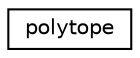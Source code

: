 digraph "Graphical Class Hierarchy"
{
 // LATEX_PDF_SIZE
  edge [fontname="Helvetica",fontsize="10",labelfontname="Helvetica",labelfontsize="10"];
  node [fontname="Helvetica",fontsize="10",shape=record];
  rankdir="LR";
  Node0 [label="polytope",height=0.2,width=0.4,color="black", fillcolor="white", style="filled",URL="$classpolytope.html",tooltip=" "];
}
